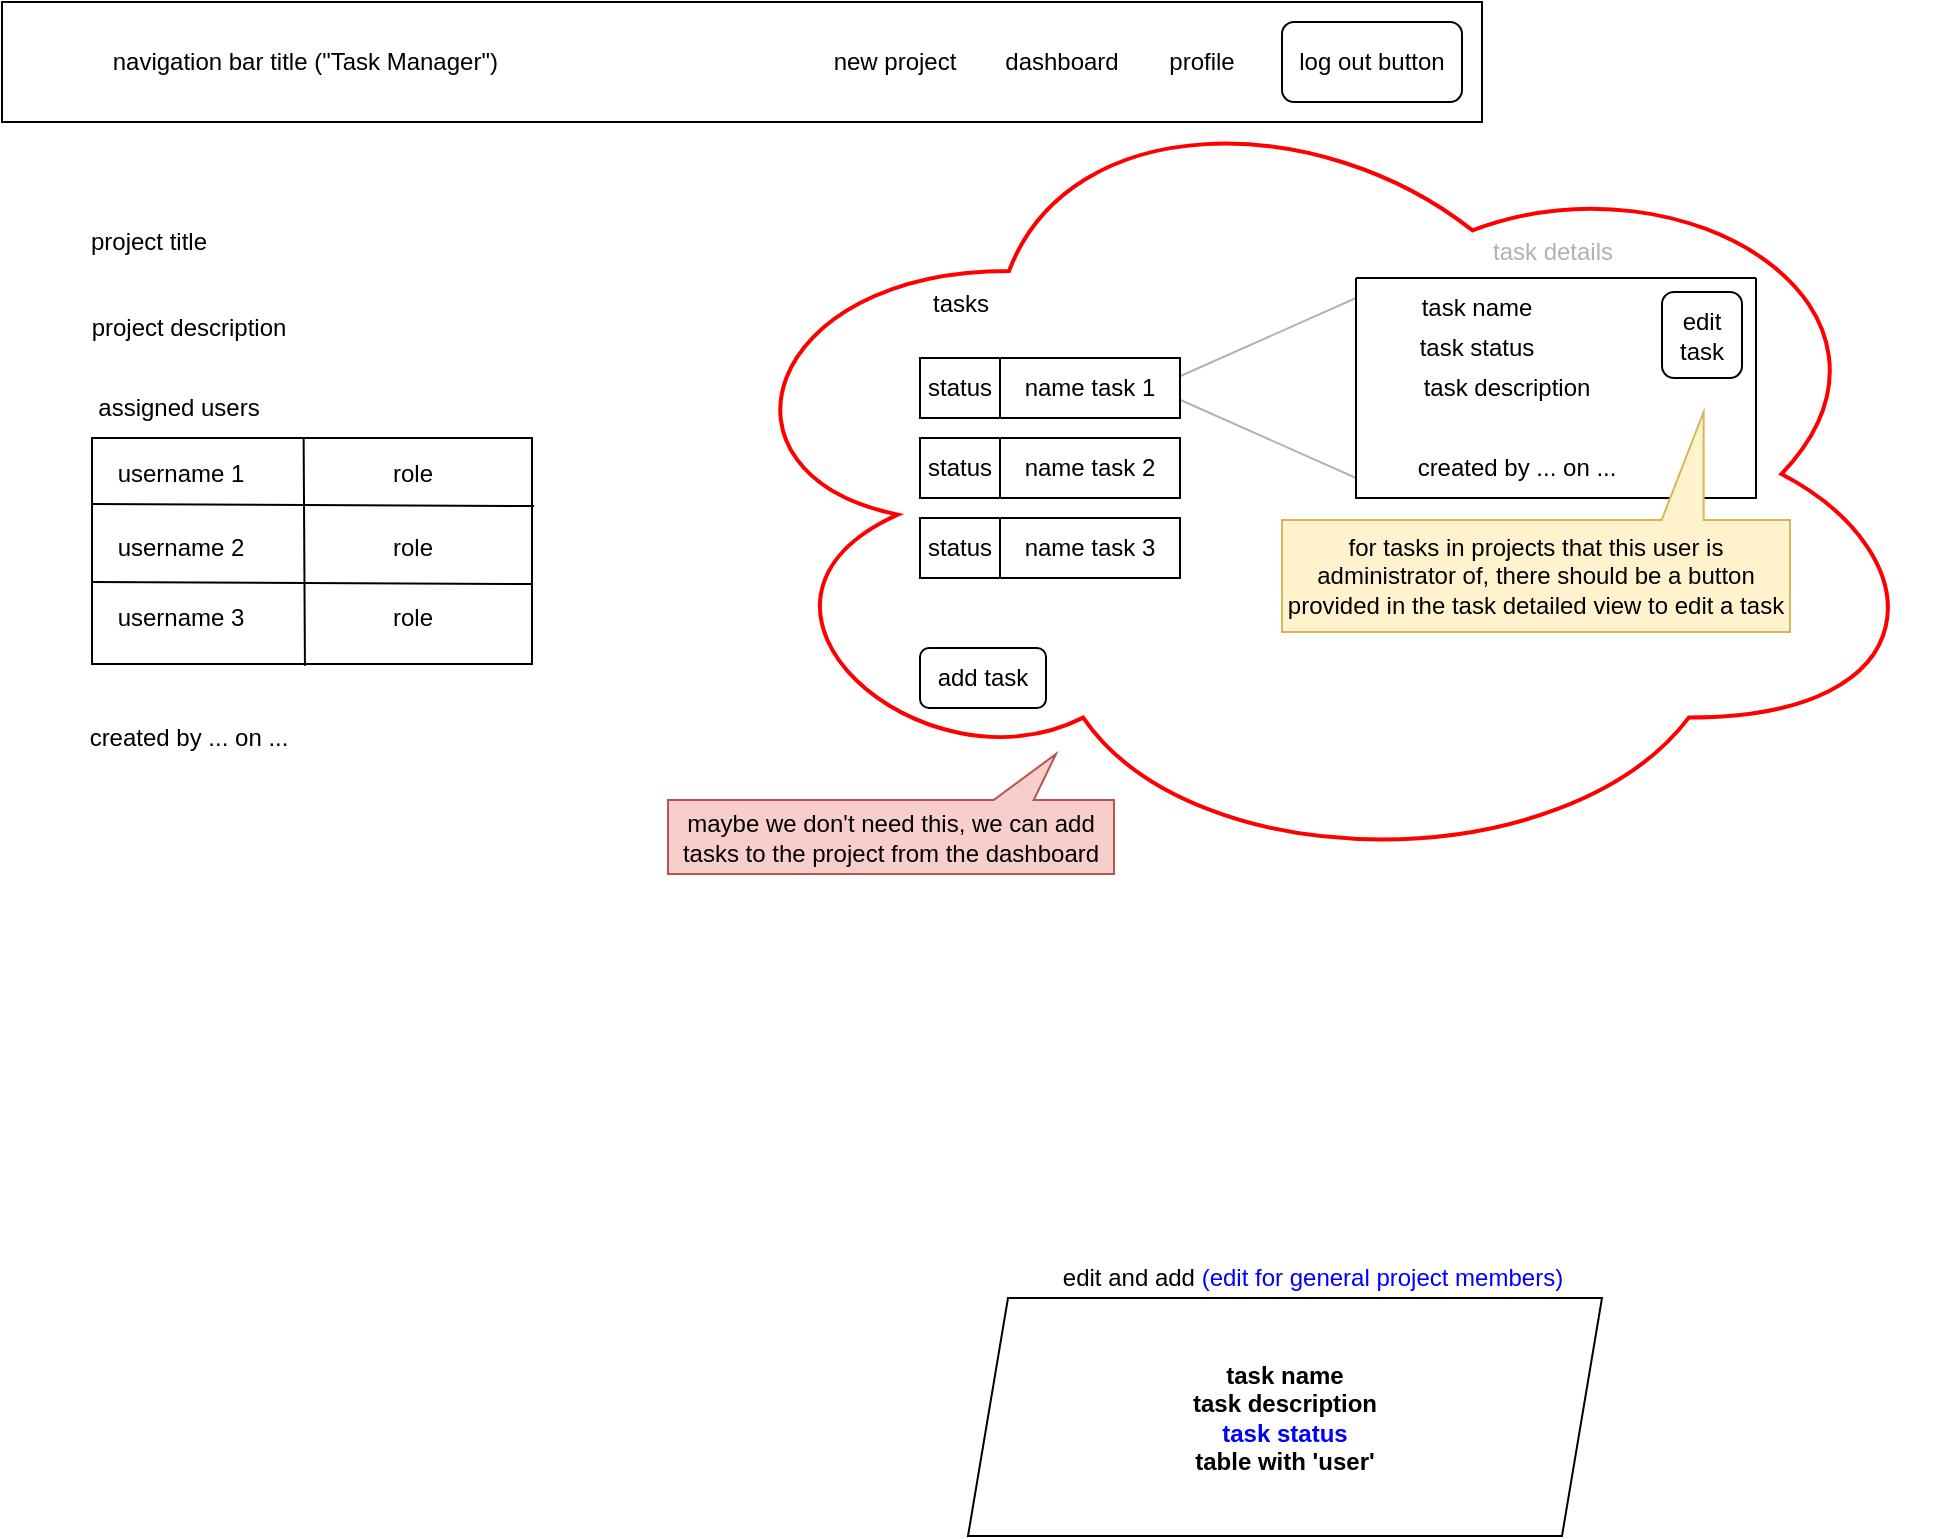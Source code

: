 <mxfile version="24.6.4" type="device">
  <diagram name="Pagina-1" id="tpbQigVEqoTGDLa3-MG5">
    <mxGraphModel dx="1592" dy="969" grid="0" gridSize="10" guides="1" tooltips="1" connect="1" arrows="1" fold="1" page="1" pageScale="1" pageWidth="1600" pageHeight="1200" math="0" shadow="0">
      <root>
        <mxCell id="0" />
        <mxCell id="1" parent="0" />
        <mxCell id="CQLRdcgGmW-F43ysAa-s-11" value="" style="endArrow=none;html=1;rounded=0;opacity=30;" parent="1" edge="1">
          <mxGeometry width="50" height="50" relative="1" as="geometry">
            <mxPoint x="757" y="338" as="sourcePoint" />
            <mxPoint x="847" y="298" as="targetPoint" />
          </mxGeometry>
        </mxCell>
        <mxCell id="CQLRdcgGmW-F43ysAa-s-12" value="" style="endArrow=none;html=1;rounded=0;opacity=30;" parent="1" edge="1">
          <mxGeometry width="50" height="50" relative="1" as="geometry">
            <mxPoint x="757" y="348" as="sourcePoint" />
            <mxPoint x="847" y="388" as="targetPoint" />
          </mxGeometry>
        </mxCell>
        <mxCell id="CQLRdcgGmW-F43ysAa-s-13" value="" style="swimlane;startSize=0;" parent="1" vertex="1">
          <mxGeometry x="847" y="288" width="200" height="110" as="geometry" />
        </mxCell>
        <mxCell id="CQLRdcgGmW-F43ysAa-s-14" value="task name" style="text;html=1;align=center;verticalAlign=middle;resizable=0;points=[];autosize=1;strokeColor=none;fillColor=none;" parent="CQLRdcgGmW-F43ysAa-s-13" vertex="1">
          <mxGeometry x="20" width="80" height="30" as="geometry" />
        </mxCell>
        <mxCell id="CQLRdcgGmW-F43ysAa-s-15" value="task description" style="text;html=1;align=center;verticalAlign=middle;resizable=0;points=[];autosize=1;strokeColor=none;fillColor=none;" parent="CQLRdcgGmW-F43ysAa-s-13" vertex="1">
          <mxGeometry x="20" y="40" width="110" height="30" as="geometry" />
        </mxCell>
        <mxCell id="CQLRdcgGmW-F43ysAa-s-16" value="created by ... on ..." style="text;html=1;align=center;verticalAlign=middle;resizable=0;points=[];autosize=1;strokeColor=none;fillColor=none;" parent="CQLRdcgGmW-F43ysAa-s-13" vertex="1">
          <mxGeometry x="20" y="80" width="120" height="30" as="geometry" />
        </mxCell>
        <mxCell id="CQLRdcgGmW-F43ysAa-s-17" value="task status" style="text;html=1;align=center;verticalAlign=middle;resizable=0;points=[];autosize=1;strokeColor=none;fillColor=none;" parent="CQLRdcgGmW-F43ysAa-s-13" vertex="1">
          <mxGeometry x="20" y="20" width="80" height="30" as="geometry" />
        </mxCell>
        <mxCell id="CQLRdcgGmW-F43ysAa-s-18" value="edit task" style="rounded=1;whiteSpace=wrap;html=1;" parent="CQLRdcgGmW-F43ysAa-s-13" vertex="1">
          <mxGeometry x="153" y="7" width="40" height="43" as="geometry" />
        </mxCell>
        <mxCell id="CQLRdcgGmW-F43ysAa-s-39" value="" style="swimlane;startSize=0;strokeColor=none;" parent="1" vertex="1">
          <mxGeometry x="183" y="255" width="714" height="327" as="geometry">
            <mxRectangle x="440" y="240" width="50" height="40" as="alternateBounds" />
          </mxGeometry>
        </mxCell>
        <mxCell id="CQLRdcgGmW-F43ysAa-s-40" value="project title" style="text;html=1;align=center;verticalAlign=middle;resizable=0;points=[];autosize=1;strokeColor=none;fillColor=none;" parent="CQLRdcgGmW-F43ysAa-s-39" vertex="1">
          <mxGeometry x="20" width="80" height="30" as="geometry" />
        </mxCell>
        <mxCell id="CQLRdcgGmW-F43ysAa-s-41" value="project description" style="text;html=1;align=center;verticalAlign=middle;resizable=0;points=[];autosize=1;strokeColor=none;fillColor=none;" parent="CQLRdcgGmW-F43ysAa-s-39" vertex="1">
          <mxGeometry x="20" y="43" width="120" height="30" as="geometry" />
        </mxCell>
        <mxCell id="CQLRdcgGmW-F43ysAa-s-42" value="created by ... on ..." style="text;html=1;align=center;verticalAlign=middle;resizable=0;points=[];autosize=1;strokeColor=none;fillColor=none;" parent="CQLRdcgGmW-F43ysAa-s-39" vertex="1">
          <mxGeometry x="21.5" y="250" width="117" height="26" as="geometry" />
        </mxCell>
        <mxCell id="CQLRdcgGmW-F43ysAa-s-43" value="name task 1" style="rounded=0;whiteSpace=wrap;html=1;" parent="CQLRdcgGmW-F43ysAa-s-39" vertex="1">
          <mxGeometry x="486" y="73" width="90" height="30" as="geometry" />
        </mxCell>
        <mxCell id="CQLRdcgGmW-F43ysAa-s-44" value="status" style="rounded=0;whiteSpace=wrap;html=1;" parent="CQLRdcgGmW-F43ysAa-s-39" vertex="1">
          <mxGeometry x="446" y="73" width="40" height="30" as="geometry" />
        </mxCell>
        <mxCell id="CQLRdcgGmW-F43ysAa-s-45" value="name task 2" style="rounded=0;whiteSpace=wrap;html=1;" parent="CQLRdcgGmW-F43ysAa-s-39" vertex="1">
          <mxGeometry x="486" y="113" width="90" height="30" as="geometry" />
        </mxCell>
        <mxCell id="CQLRdcgGmW-F43ysAa-s-46" value="status" style="rounded=0;whiteSpace=wrap;html=1;" parent="CQLRdcgGmW-F43ysAa-s-39" vertex="1">
          <mxGeometry x="446" y="113" width="40" height="30" as="geometry" />
        </mxCell>
        <mxCell id="CQLRdcgGmW-F43ysAa-s-47" value="name task 3" style="rounded=0;whiteSpace=wrap;html=1;" parent="CQLRdcgGmW-F43ysAa-s-39" vertex="1">
          <mxGeometry x="486" y="153" width="90" height="30" as="geometry" />
        </mxCell>
        <mxCell id="CQLRdcgGmW-F43ysAa-s-48" value="status" style="rounded=0;whiteSpace=wrap;html=1;" parent="CQLRdcgGmW-F43ysAa-s-39" vertex="1">
          <mxGeometry x="446" y="153" width="40" height="30" as="geometry" />
        </mxCell>
        <mxCell id="CQLRdcgGmW-F43ysAa-s-49" value="add task" style="rounded=1;whiteSpace=wrap;html=1;" parent="CQLRdcgGmW-F43ysAa-s-39" vertex="1">
          <mxGeometry x="446" y="218" width="63" height="30" as="geometry" />
        </mxCell>
        <mxCell id="Sr6rZO_idOtEi_Pxi8XK-5" value="tasks" style="text;html=1;align=center;verticalAlign=middle;resizable=0;points=[];autosize=1;strokeColor=none;fillColor=none;" vertex="1" parent="CQLRdcgGmW-F43ysAa-s-39">
          <mxGeometry x="443" y="33" width="46" height="26" as="geometry" />
        </mxCell>
        <mxCell id="Sr6rZO_idOtEi_Pxi8XK-17" value="" style="rounded=0;whiteSpace=wrap;html=1;" vertex="1" parent="CQLRdcgGmW-F43ysAa-s-39">
          <mxGeometry x="32" y="113" width="220" height="113" as="geometry" />
        </mxCell>
        <mxCell id="Sr6rZO_idOtEi_Pxi8XK-18" value="assigned users" style="text;html=1;align=center;verticalAlign=middle;whiteSpace=wrap;rounded=0;" vertex="1" parent="CQLRdcgGmW-F43ysAa-s-39">
          <mxGeometry x="20" y="83" width="111" height="30" as="geometry" />
        </mxCell>
        <mxCell id="Sr6rZO_idOtEi_Pxi8XK-19" value="" style="endArrow=none;html=1;rounded=0;entryX=0.484;entryY=1.008;entryDx=0;entryDy=0;entryPerimeter=0;exitX=0.481;exitY=0.003;exitDx=0;exitDy=0;exitPerimeter=0;" edge="1" parent="CQLRdcgGmW-F43ysAa-s-39" source="Sr6rZO_idOtEi_Pxi8XK-17" target="Sr6rZO_idOtEi_Pxi8XK-17">
          <mxGeometry width="50" height="50" relative="1" as="geometry">
            <mxPoint x="140" y="113" as="sourcePoint" />
            <mxPoint x="140" y="186" as="targetPoint" />
          </mxGeometry>
        </mxCell>
        <mxCell id="Sr6rZO_idOtEi_Pxi8XK-20" value="username 1" style="text;html=1;align=center;verticalAlign=middle;whiteSpace=wrap;rounded=0;" vertex="1" parent="CQLRdcgGmW-F43ysAa-s-39">
          <mxGeometry x="32" y="116" width="89" height="30" as="geometry" />
        </mxCell>
        <mxCell id="Sr6rZO_idOtEi_Pxi8XK-21" value="username 2" style="text;html=1;align=center;verticalAlign=middle;whiteSpace=wrap;rounded=0;" vertex="1" parent="CQLRdcgGmW-F43ysAa-s-39">
          <mxGeometry x="32" y="153" width="89" height="30" as="geometry" />
        </mxCell>
        <mxCell id="Sr6rZO_idOtEi_Pxi8XK-22" value="username 3" style="text;html=1;align=center;verticalAlign=middle;whiteSpace=wrap;rounded=0;" vertex="1" parent="CQLRdcgGmW-F43ysAa-s-39">
          <mxGeometry x="32" y="188" width="89" height="30" as="geometry" />
        </mxCell>
        <mxCell id="Sr6rZO_idOtEi_Pxi8XK-23" value="role" style="text;html=1;align=center;verticalAlign=middle;whiteSpace=wrap;rounded=0;" vertex="1" parent="CQLRdcgGmW-F43ysAa-s-39">
          <mxGeometry x="148" y="116" width="89" height="30" as="geometry" />
        </mxCell>
        <mxCell id="Sr6rZO_idOtEi_Pxi8XK-24" value="role" style="text;html=1;align=center;verticalAlign=middle;whiteSpace=wrap;rounded=0;" vertex="1" parent="CQLRdcgGmW-F43ysAa-s-39">
          <mxGeometry x="148" y="153" width="89" height="30" as="geometry" />
        </mxCell>
        <mxCell id="Sr6rZO_idOtEi_Pxi8XK-25" value="role" style="text;html=1;align=center;verticalAlign=middle;whiteSpace=wrap;rounded=0;" vertex="1" parent="CQLRdcgGmW-F43ysAa-s-39">
          <mxGeometry x="148" y="188" width="89" height="30" as="geometry" />
        </mxCell>
        <mxCell id="Sr6rZO_idOtEi_Pxi8XK-26" value="" style="endArrow=none;html=1;rounded=0;" edge="1" parent="CQLRdcgGmW-F43ysAa-s-39">
          <mxGeometry width="50" height="50" relative="1" as="geometry">
            <mxPoint x="32" y="146" as="sourcePoint" />
            <mxPoint x="253" y="147" as="targetPoint" />
          </mxGeometry>
        </mxCell>
        <mxCell id="Sr6rZO_idOtEi_Pxi8XK-27" value="" style="endArrow=none;html=1;rounded=0;" edge="1" parent="CQLRdcgGmW-F43ysAa-s-39">
          <mxGeometry width="50" height="50" relative="1" as="geometry">
            <mxPoint x="31.5" y="185" as="sourcePoint" />
            <mxPoint x="252.5" y="186" as="targetPoint" />
          </mxGeometry>
        </mxCell>
        <mxCell id="CQLRdcgGmW-F43ysAa-s-61" value="&lt;span style=&quot;white-space: pre;&quot;&gt;&#x9;&lt;/span&gt;&lt;span style=&quot;white-space: pre;&quot;&gt;&#x9;&lt;/span&gt;navigation bar title (&quot;Task Manager&quot;)" style="rounded=0;whiteSpace=wrap;html=1;align=left;" parent="1" vertex="1">
          <mxGeometry x="170" y="150" width="740" height="60" as="geometry" />
        </mxCell>
        <mxCell id="CQLRdcgGmW-F43ysAa-s-62" value="log out button" style="rounded=1;whiteSpace=wrap;html=1;" parent="1" vertex="1">
          <mxGeometry x="810" y="160" width="90" height="40" as="geometry" />
        </mxCell>
        <mxCell id="CQLRdcgGmW-F43ysAa-s-63" value="profile" style="text;html=1;align=center;verticalAlign=middle;whiteSpace=wrap;rounded=0;" parent="1" vertex="1">
          <mxGeometry x="740" y="165" width="60" height="30" as="geometry" />
        </mxCell>
        <mxCell id="CQLRdcgGmW-F43ysAa-s-64" value="dashboard" style="text;html=1;align=center;verticalAlign=middle;whiteSpace=wrap;rounded=0;" parent="1" vertex="1">
          <mxGeometry x="670" y="165" width="60" height="30" as="geometry" />
        </mxCell>
        <mxCell id="CQLRdcgGmW-F43ysAa-s-67" value="new project" style="text;html=1;align=center;verticalAlign=middle;whiteSpace=wrap;rounded=0;" parent="1" vertex="1">
          <mxGeometry x="580" y="165" width="73" height="30" as="geometry" />
        </mxCell>
        <mxCell id="CQLRdcgGmW-F43ysAa-s-69" value="task details" style="text;html=1;align=center;verticalAlign=middle;resizable=0;points=[];autosize=1;strokeColor=none;fillColor=none;textOpacity=30;" parent="1" vertex="1">
          <mxGeometry x="906" y="262" width="78" height="26" as="geometry" />
        </mxCell>
        <mxCell id="CQLRdcgGmW-F43ysAa-s-70" value="for tasks in projects that this user is administrator of, there should be a button provided in the task detailed view to edit a task" style="shape=callout;whiteSpace=wrap;html=1;perimeter=calloutPerimeter;direction=west;fillColor=#fff2cc;strokeColor=#d6b656;base=21;size=54;position=0.17;position2=0.17;" parent="1" vertex="1">
          <mxGeometry x="810" y="355" width="254" height="110" as="geometry" />
        </mxCell>
        <mxCell id="Sr6rZO_idOtEi_Pxi8XK-2" value="&lt;b&gt;task name&lt;/b&gt;&lt;div&gt;&lt;div&gt;&lt;b&gt;task description&lt;/b&gt;&lt;/div&gt;&lt;div&gt;&lt;b&gt;&lt;font color=&quot;#0000ff&quot;&gt;task status&lt;/font&gt;&lt;/b&gt;&lt;/div&gt;&lt;div&gt;&lt;b&gt;table with &#39;user&#39;&lt;/b&gt;&lt;/div&gt;&lt;/div&gt;" style="shape=parallelogram;perimeter=parallelogramPerimeter;whiteSpace=wrap;html=1;fixedSize=1;" vertex="1" parent="1">
          <mxGeometry x="653" y="798" width="317" height="119" as="geometry" />
        </mxCell>
        <mxCell id="Sr6rZO_idOtEi_Pxi8XK-4" value="edit and add &lt;font color=&quot;#0000ff&quot;&gt;(edit for general project members)&lt;/font&gt;" style="text;html=1;align=center;verticalAlign=middle;resizable=0;points=[];autosize=1;strokeColor=none;fillColor=none;" vertex="1" parent="1">
          <mxGeometry x="691" y="775" width="268" height="26" as="geometry" />
        </mxCell>
        <mxCell id="Sr6rZO_idOtEi_Pxi8XK-28" value="" style="ellipse;shape=cloud;whiteSpace=wrap;html=1;fillColor=none;strokeColor=#FF0000;strokeWidth=2;" vertex="1" parent="1">
          <mxGeometry x="519" y="183" width="618" height="406" as="geometry" />
        </mxCell>
        <mxCell id="Sr6rZO_idOtEi_Pxi8XK-29" value="maybe we don&#39;t need this, we can add tasks to the project from the dashboard" style="shape=callout;whiteSpace=wrap;html=1;perimeter=calloutPerimeter;fillColor=#f8cecc;strokeColor=#b85450;direction=west;size=23;position=0.18;position2=0.13;" vertex="1" parent="1">
          <mxGeometry x="503" y="526" width="223" height="60" as="geometry" />
        </mxCell>
      </root>
    </mxGraphModel>
  </diagram>
</mxfile>
